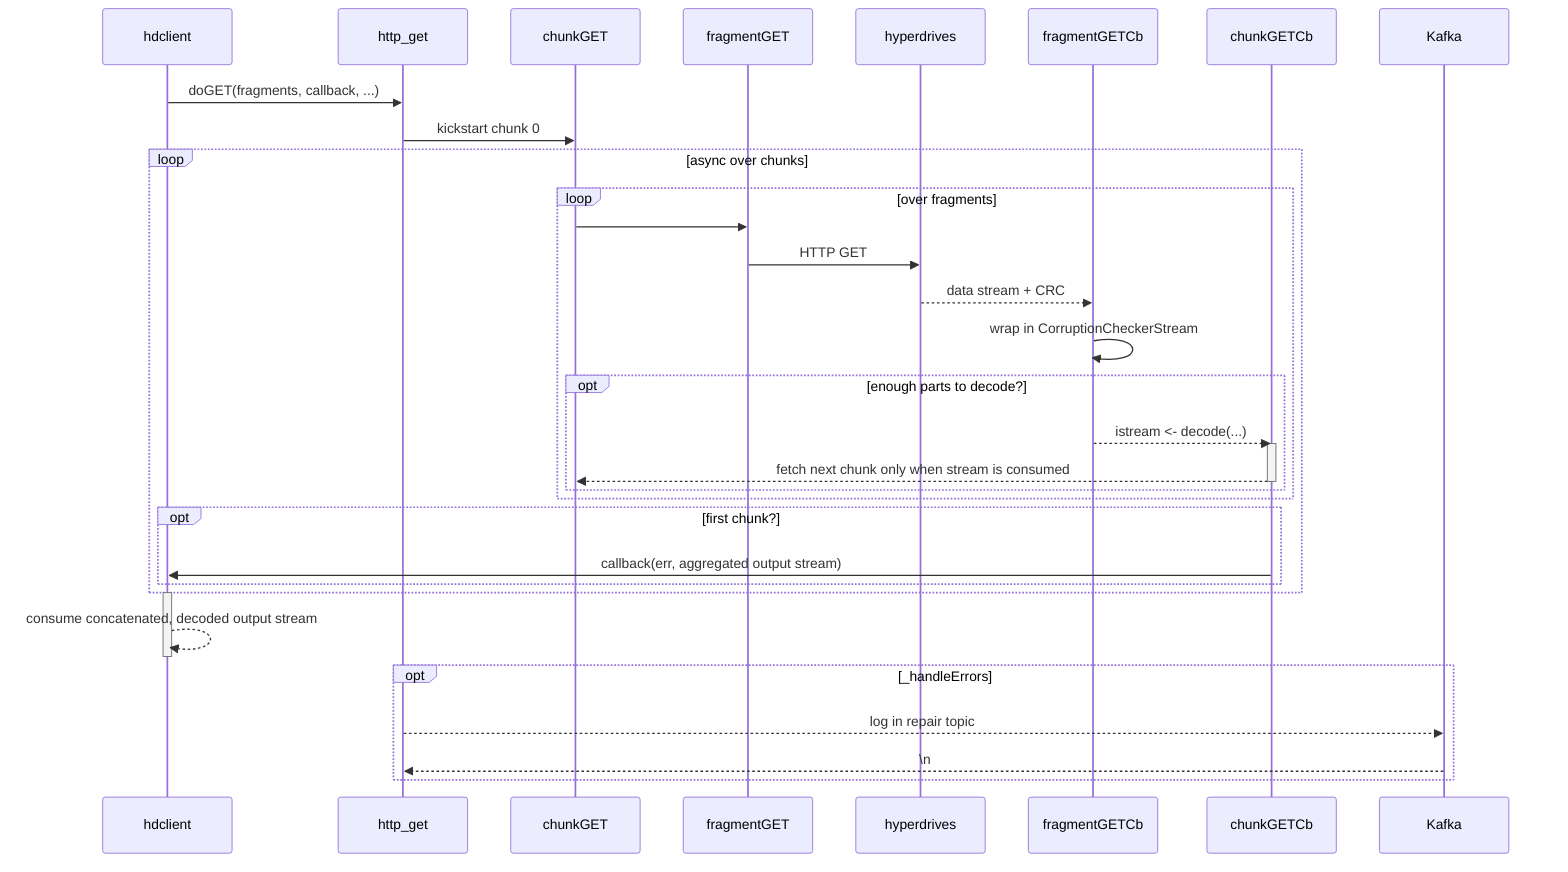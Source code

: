 sequenceDiagram
hdclient ->> http_get: doGET(fragments, callback, ...)
http_get ->> chunkGET: kickstart chunk 0
loop async over chunks

    loop over fragments
        chunkGET ->> fragmentGET: 
        fragmentGET ->> hyperdrives: HTTP GET
        hyperdrives -->> fragmentGETCb: data stream + CRC
        fragmentGETCb ->> fragmentGETCb: wrap in CorruptionCheckerStream

        opt enough parts to decode?
            fragmentGETCb -->> chunkGETCb: istream <- decode(...)
            activate chunkGETCb
            chunkGETCb -->> chunkGET: fetch next chunk only when stream is consumed
            deactivate chunkGETCb
        end
    end

    opt first chunk?
        chunkGETCb ->> hdclient: callback(err, aggregated output stream)
    end
end

activate hdclient
hdclient -->> hdclient: consume concatenated, decoded output stream
deactivate hdclient
opt _handleErrors
    http_get -->> Kafka: log in repair topic
    Kafka -->> http_get: \n
end